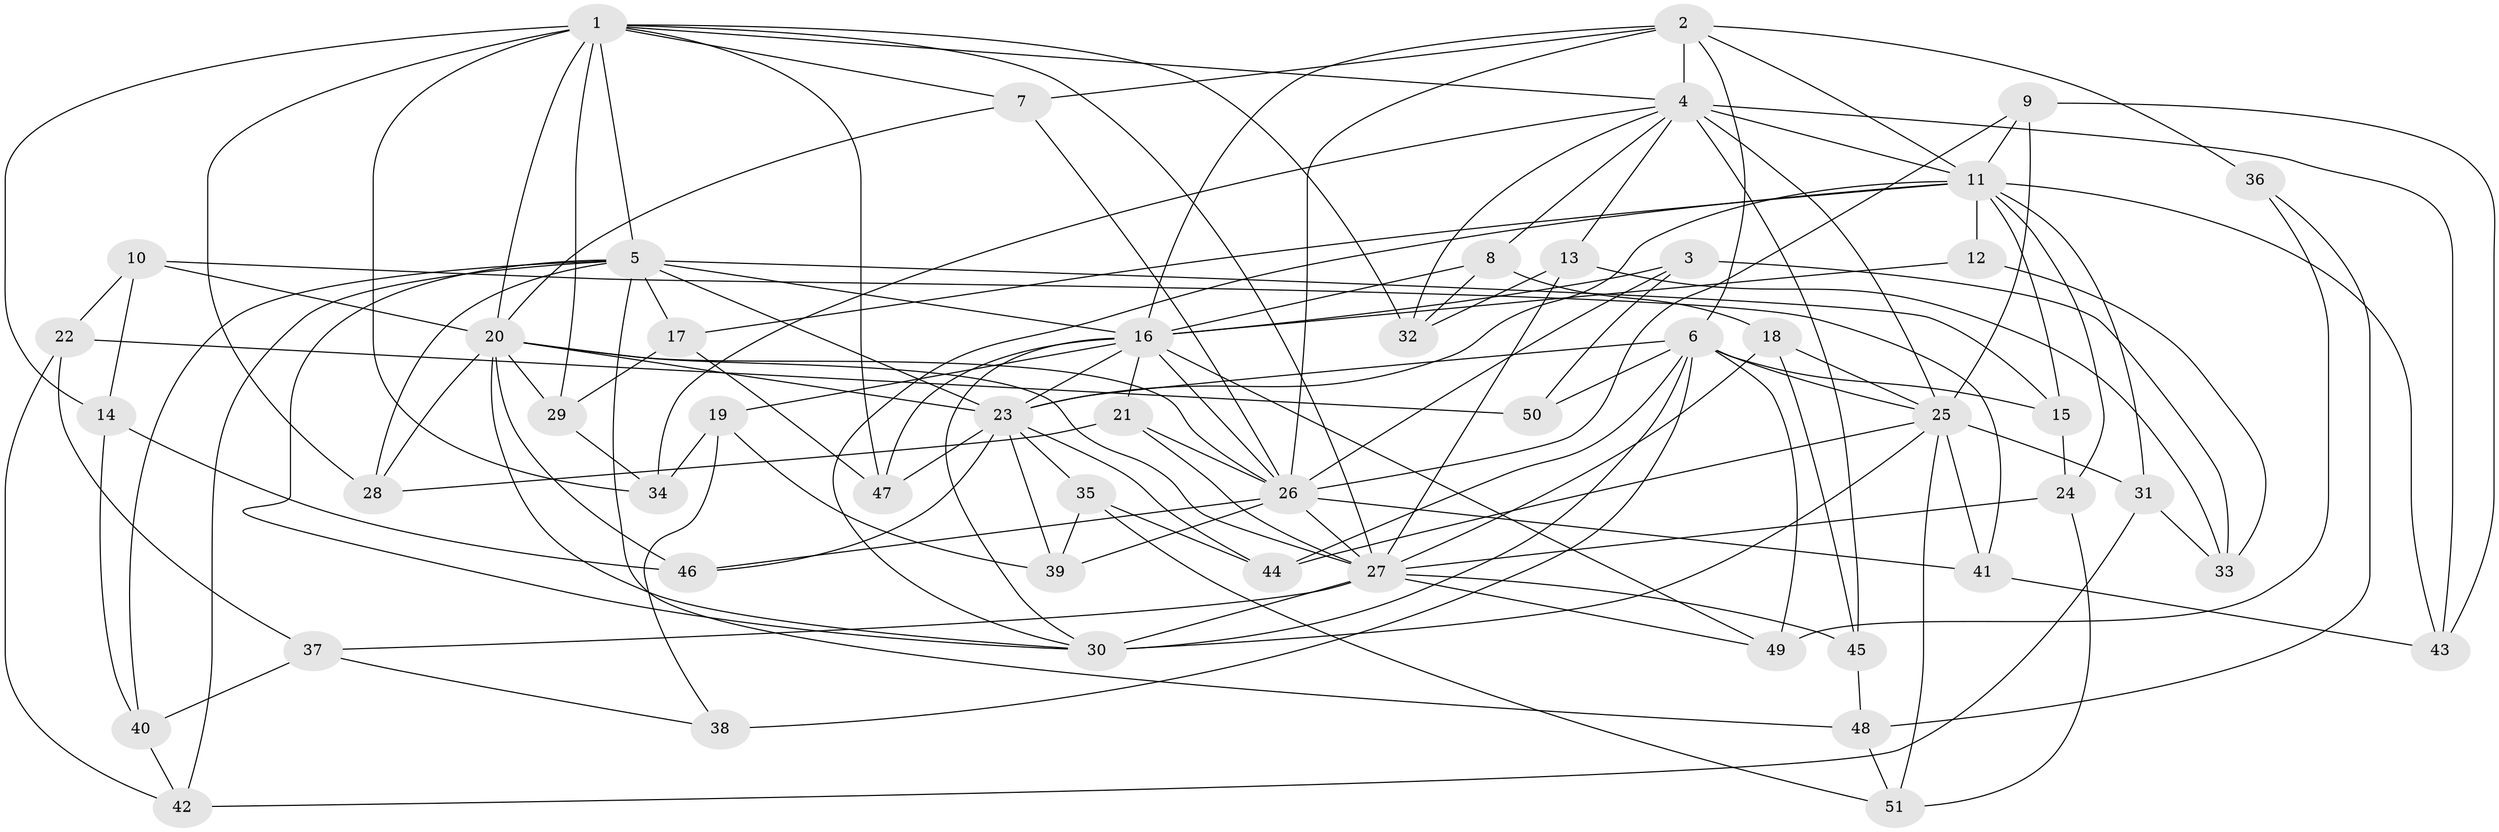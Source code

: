// original degree distribution, {4: 1.0}
// Generated by graph-tools (version 1.1) at 2025/37/03/09/25 02:37:52]
// undirected, 51 vertices, 138 edges
graph export_dot {
graph [start="1"]
  node [color=gray90,style=filled];
  1;
  2;
  3;
  4;
  5;
  6;
  7;
  8;
  9;
  10;
  11;
  12;
  13;
  14;
  15;
  16;
  17;
  18;
  19;
  20;
  21;
  22;
  23;
  24;
  25;
  26;
  27;
  28;
  29;
  30;
  31;
  32;
  33;
  34;
  35;
  36;
  37;
  38;
  39;
  40;
  41;
  42;
  43;
  44;
  45;
  46;
  47;
  48;
  49;
  50;
  51;
  1 -- 4 [weight=1.0];
  1 -- 5 [weight=1.0];
  1 -- 7 [weight=1.0];
  1 -- 14 [weight=1.0];
  1 -- 20 [weight=2.0];
  1 -- 27 [weight=1.0];
  1 -- 28 [weight=1.0];
  1 -- 29 [weight=1.0];
  1 -- 32 [weight=1.0];
  1 -- 34 [weight=1.0];
  1 -- 47 [weight=1.0];
  2 -- 4 [weight=2.0];
  2 -- 6 [weight=1.0];
  2 -- 7 [weight=1.0];
  2 -- 11 [weight=1.0];
  2 -- 16 [weight=1.0];
  2 -- 26 [weight=2.0];
  2 -- 36 [weight=2.0];
  3 -- 16 [weight=1.0];
  3 -- 26 [weight=1.0];
  3 -- 33 [weight=1.0];
  3 -- 50 [weight=1.0];
  4 -- 8 [weight=1.0];
  4 -- 11 [weight=1.0];
  4 -- 13 [weight=1.0];
  4 -- 25 [weight=2.0];
  4 -- 32 [weight=1.0];
  4 -- 34 [weight=1.0];
  4 -- 43 [weight=1.0];
  4 -- 45 [weight=1.0];
  5 -- 15 [weight=1.0];
  5 -- 16 [weight=1.0];
  5 -- 17 [weight=1.0];
  5 -- 23 [weight=1.0];
  5 -- 28 [weight=1.0];
  5 -- 30 [weight=1.0];
  5 -- 40 [weight=1.0];
  5 -- 42 [weight=1.0];
  5 -- 48 [weight=1.0];
  6 -- 15 [weight=1.0];
  6 -- 23 [weight=1.0];
  6 -- 25 [weight=1.0];
  6 -- 30 [weight=2.0];
  6 -- 38 [weight=2.0];
  6 -- 44 [weight=1.0];
  6 -- 49 [weight=1.0];
  6 -- 50 [weight=2.0];
  7 -- 20 [weight=1.0];
  7 -- 26 [weight=1.0];
  8 -- 16 [weight=1.0];
  8 -- 18 [weight=1.0];
  8 -- 32 [weight=1.0];
  9 -- 11 [weight=1.0];
  9 -- 25 [weight=1.0];
  9 -- 26 [weight=1.0];
  9 -- 43 [weight=1.0];
  10 -- 14 [weight=1.0];
  10 -- 20 [weight=1.0];
  10 -- 22 [weight=1.0];
  10 -- 41 [weight=1.0];
  11 -- 12 [weight=2.0];
  11 -- 15 [weight=1.0];
  11 -- 17 [weight=1.0];
  11 -- 23 [weight=1.0];
  11 -- 24 [weight=1.0];
  11 -- 30 [weight=1.0];
  11 -- 31 [weight=1.0];
  11 -- 43 [weight=1.0];
  12 -- 16 [weight=1.0];
  12 -- 33 [weight=1.0];
  13 -- 27 [weight=1.0];
  13 -- 32 [weight=1.0];
  13 -- 33 [weight=1.0];
  14 -- 40 [weight=1.0];
  14 -- 46 [weight=1.0];
  15 -- 24 [weight=1.0];
  16 -- 19 [weight=1.0];
  16 -- 21 [weight=1.0];
  16 -- 23 [weight=1.0];
  16 -- 26 [weight=1.0];
  16 -- 30 [weight=1.0];
  16 -- 47 [weight=1.0];
  16 -- 49 [weight=1.0];
  17 -- 29 [weight=1.0];
  17 -- 47 [weight=1.0];
  18 -- 25 [weight=1.0];
  18 -- 27 [weight=1.0];
  18 -- 45 [weight=1.0];
  19 -- 34 [weight=1.0];
  19 -- 38 [weight=1.0];
  19 -- 39 [weight=1.0];
  20 -- 23 [weight=1.0];
  20 -- 26 [weight=1.0];
  20 -- 27 [weight=1.0];
  20 -- 28 [weight=1.0];
  20 -- 29 [weight=1.0];
  20 -- 30 [weight=2.0];
  20 -- 46 [weight=1.0];
  21 -- 26 [weight=1.0];
  21 -- 27 [weight=1.0];
  21 -- 28 [weight=1.0];
  22 -- 37 [weight=1.0];
  22 -- 42 [weight=1.0];
  22 -- 50 [weight=1.0];
  23 -- 35 [weight=1.0];
  23 -- 39 [weight=1.0];
  23 -- 44 [weight=1.0];
  23 -- 46 [weight=1.0];
  23 -- 47 [weight=1.0];
  24 -- 27 [weight=1.0];
  24 -- 51 [weight=1.0];
  25 -- 30 [weight=1.0];
  25 -- 31 [weight=1.0];
  25 -- 41 [weight=1.0];
  25 -- 44 [weight=1.0];
  25 -- 51 [weight=1.0];
  26 -- 27 [weight=1.0];
  26 -- 39 [weight=1.0];
  26 -- 41 [weight=1.0];
  26 -- 46 [weight=1.0];
  27 -- 30 [weight=2.0];
  27 -- 37 [weight=1.0];
  27 -- 45 [weight=1.0];
  27 -- 49 [weight=1.0];
  29 -- 34 [weight=1.0];
  31 -- 33 [weight=1.0];
  31 -- 42 [weight=1.0];
  35 -- 39 [weight=1.0];
  35 -- 44 [weight=1.0];
  35 -- 51 [weight=1.0];
  36 -- 48 [weight=1.0];
  36 -- 49 [weight=1.0];
  37 -- 38 [weight=1.0];
  37 -- 40 [weight=1.0];
  40 -- 42 [weight=1.0];
  41 -- 43 [weight=1.0];
  45 -- 48 [weight=1.0];
  48 -- 51 [weight=1.0];
}
